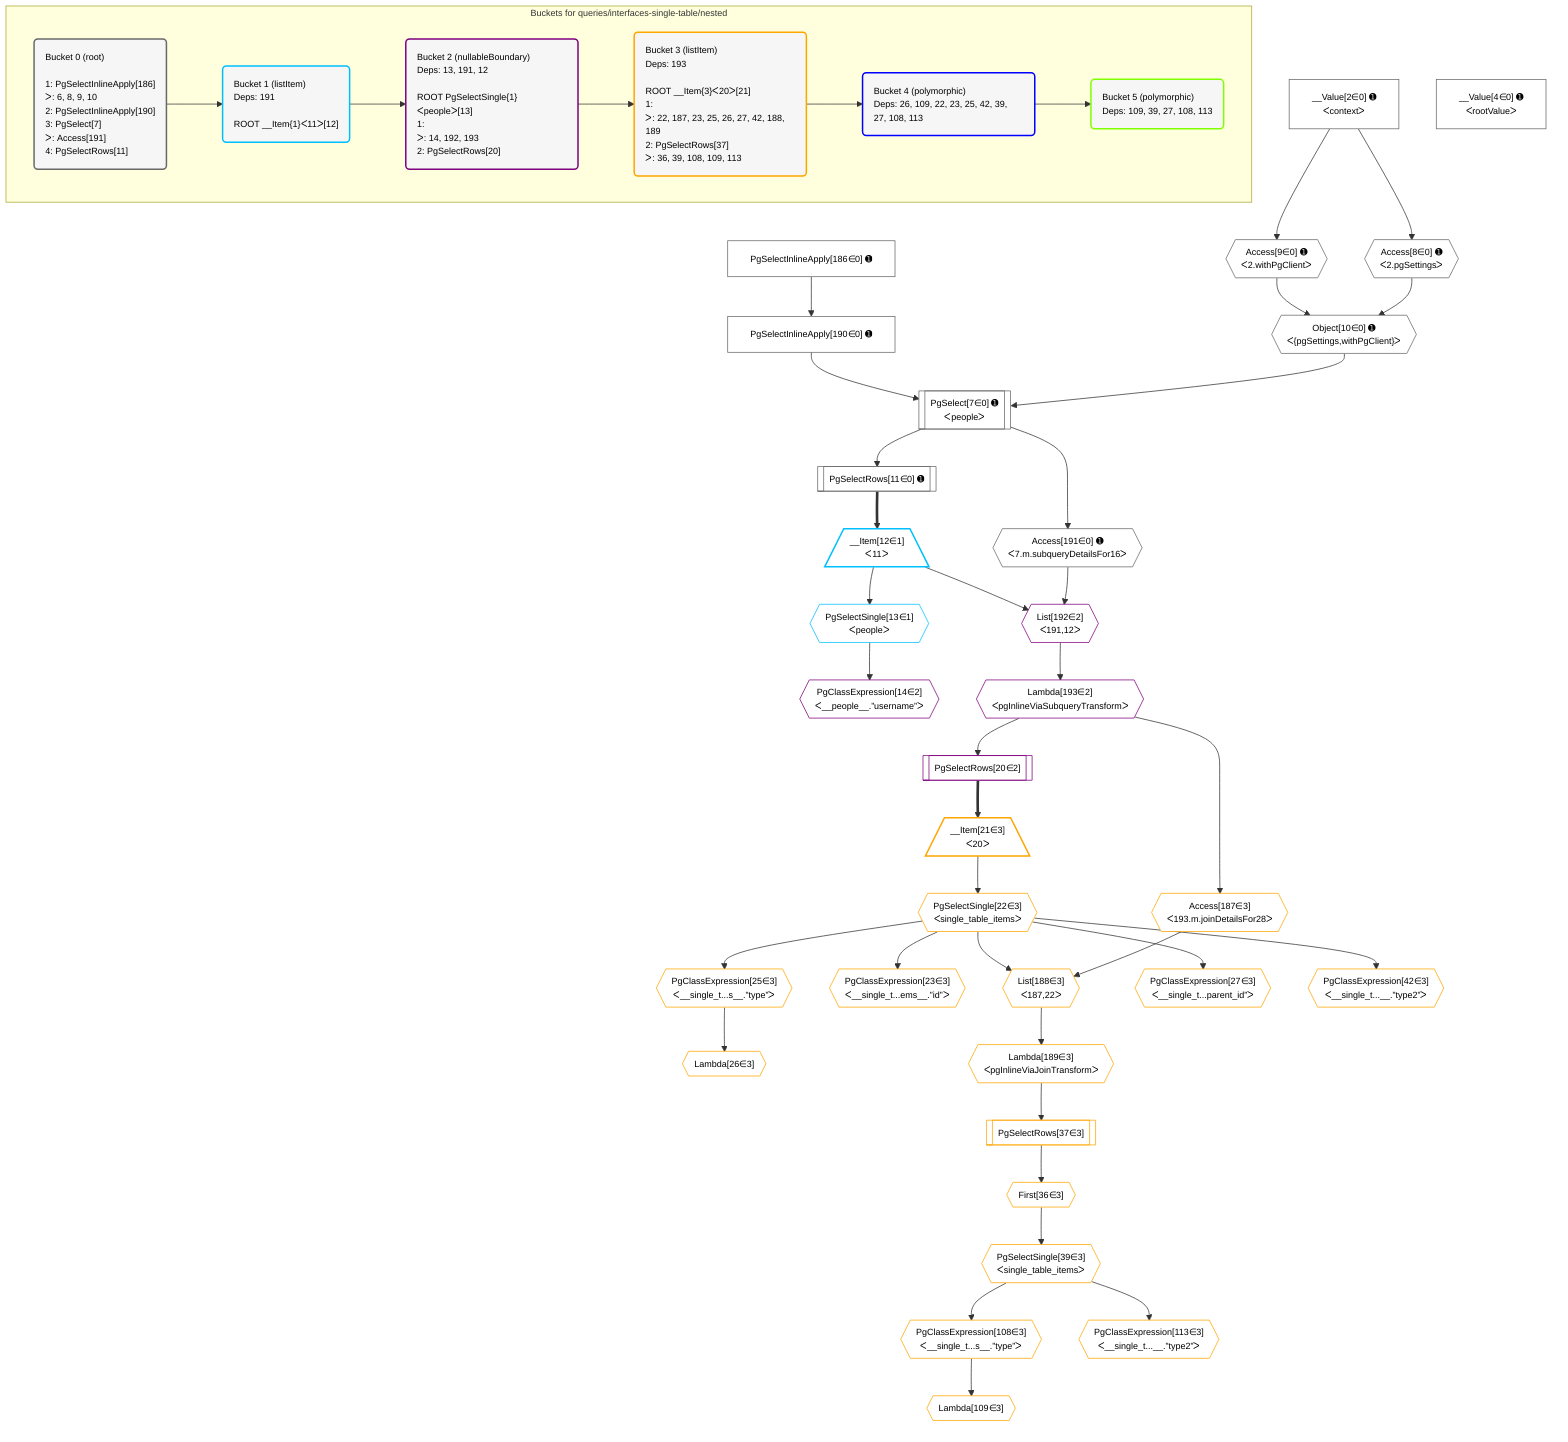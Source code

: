 %%{init: {'themeVariables': { 'fontSize': '12px'}}}%%
graph TD
    classDef path fill:#eee,stroke:#000,color:#000
    classDef plan fill:#fff,stroke-width:1px,color:#000
    classDef itemplan fill:#fff,stroke-width:2px,color:#000
    classDef unbatchedplan fill:#dff,stroke-width:1px,color:#000
    classDef sideeffectplan fill:#fcc,stroke-width:2px,color:#000
    classDef bucket fill:#f6f6f6,color:#000,stroke-width:2px,text-align:left

    subgraph "Buckets for queries/interfaces-single-table/nested"
    Bucket0("Bucket 0 (root)<br /><br />1: PgSelectInlineApply[186]<br />ᐳ: 6, 8, 9, 10<br />2: PgSelectInlineApply[190]<br />3: PgSelect[7]<br />ᐳ: Access[191]<br />4: PgSelectRows[11]"):::bucket
    Bucket1("Bucket 1 (listItem)<br />Deps: 191<br /><br />ROOT __Item{1}ᐸ11ᐳ[12]"):::bucket
    Bucket2("Bucket 2 (nullableBoundary)<br />Deps: 13, 191, 12<br /><br />ROOT PgSelectSingle{1}ᐸpeopleᐳ[13]<br />1: <br />ᐳ: 14, 192, 193<br />2: PgSelectRows[20]"):::bucket
    Bucket3("Bucket 3 (listItem)<br />Deps: 193<br /><br />ROOT __Item{3}ᐸ20ᐳ[21]<br />1: <br />ᐳ: 22, 187, 23, 25, 26, 27, 42, 188, 189<br />2: PgSelectRows[37]<br />ᐳ: 36, 39, 108, 109, 113"):::bucket
    Bucket4("Bucket 4 (polymorphic)<br />Deps: 26, 109, 22, 23, 25, 42, 39, 27, 108, 113"):::bucket
    Bucket5("Bucket 5 (polymorphic)<br />Deps: 109, 39, 27, 108, 113"):::bucket
    end
    Bucket0 --> Bucket1
    Bucket1 --> Bucket2
    Bucket2 --> Bucket3
    Bucket3 --> Bucket4
    Bucket4 --> Bucket5

    %% plan dependencies
    PgSelect7[["PgSelect[7∈0] ➊<br />ᐸpeopleᐳ"]]:::plan
    Object10{{"Object[10∈0] ➊<br />ᐸ{pgSettings,withPgClient}ᐳ"}}:::plan
    PgSelectInlineApply190["PgSelectInlineApply[190∈0] ➊"]:::plan
    Object10 & PgSelectInlineApply190 --> PgSelect7
    PgSelectInlineApply186["PgSelectInlineApply[186∈0] ➊"]:::plan
    PgSelectInlineApply186 --> PgSelectInlineApply190
    Access8{{"Access[8∈0] ➊<br />ᐸ2.pgSettingsᐳ"}}:::plan
    Access9{{"Access[9∈0] ➊<br />ᐸ2.withPgClientᐳ"}}:::plan
    Access8 & Access9 --> Object10
    __Value2["__Value[2∈0] ➊<br />ᐸcontextᐳ"]:::plan
    __Value2 --> Access8
    __Value2 --> Access9
    PgSelectRows11[["PgSelectRows[11∈0] ➊"]]:::plan
    PgSelect7 --> PgSelectRows11
    Access191{{"Access[191∈0] ➊<br />ᐸ7.m.subqueryDetailsFor16ᐳ"}}:::plan
    PgSelect7 --> Access191
    __Value4["__Value[4∈0] ➊<br />ᐸrootValueᐳ"]:::plan
    __Item12[/"__Item[12∈1]<br />ᐸ11ᐳ"\]:::itemplan
    PgSelectRows11 ==> __Item12
    PgSelectSingle13{{"PgSelectSingle[13∈1]<br />ᐸpeopleᐳ"}}:::plan
    __Item12 --> PgSelectSingle13
    List192{{"List[192∈2]<br />ᐸ191,12ᐳ"}}:::plan
    Access191 & __Item12 --> List192
    PgClassExpression14{{"PgClassExpression[14∈2]<br />ᐸ__people__.”username”ᐳ"}}:::plan
    PgSelectSingle13 --> PgClassExpression14
    PgSelectRows20[["PgSelectRows[20∈2]"]]:::plan
    Lambda193{{"Lambda[193∈2]<br />ᐸpgInlineViaSubqueryTransformᐳ"}}:::plan
    Lambda193 --> PgSelectRows20
    List192 --> Lambda193
    List188{{"List[188∈3]<br />ᐸ187,22ᐳ"}}:::plan
    Access187{{"Access[187∈3]<br />ᐸ193.m.joinDetailsFor28ᐳ"}}:::plan
    PgSelectSingle22{{"PgSelectSingle[22∈3]<br />ᐸsingle_table_itemsᐳ"}}:::plan
    Access187 & PgSelectSingle22 --> List188
    __Item21[/"__Item[21∈3]<br />ᐸ20ᐳ"\]:::itemplan
    PgSelectRows20 ==> __Item21
    __Item21 --> PgSelectSingle22
    PgClassExpression23{{"PgClassExpression[23∈3]<br />ᐸ__single_t...ems__.”id”ᐳ"}}:::plan
    PgSelectSingle22 --> PgClassExpression23
    PgClassExpression25{{"PgClassExpression[25∈3]<br />ᐸ__single_t...s__.”type”ᐳ"}}:::plan
    PgSelectSingle22 --> PgClassExpression25
    Lambda26{{"Lambda[26∈3]"}}:::plan
    PgClassExpression25 --> Lambda26
    PgClassExpression27{{"PgClassExpression[27∈3]<br />ᐸ__single_t...parent_id”ᐳ"}}:::plan
    PgSelectSingle22 --> PgClassExpression27
    First36{{"First[36∈3]"}}:::plan
    PgSelectRows37[["PgSelectRows[37∈3]"]]:::plan
    PgSelectRows37 --> First36
    Lambda189{{"Lambda[189∈3]<br />ᐸpgInlineViaJoinTransformᐳ"}}:::plan
    Lambda189 --> PgSelectRows37
    PgSelectSingle39{{"PgSelectSingle[39∈3]<br />ᐸsingle_table_itemsᐳ"}}:::plan
    First36 --> PgSelectSingle39
    PgClassExpression42{{"PgClassExpression[42∈3]<br />ᐸ__single_t...__.”type2”ᐳ"}}:::plan
    PgSelectSingle22 --> PgClassExpression42
    PgClassExpression108{{"PgClassExpression[108∈3]<br />ᐸ__single_t...s__.”type”ᐳ"}}:::plan
    PgSelectSingle39 --> PgClassExpression108
    Lambda109{{"Lambda[109∈3]"}}:::plan
    PgClassExpression108 --> Lambda109
    PgClassExpression113{{"PgClassExpression[113∈3]<br />ᐸ__single_t...__.”type2”ᐳ"}}:::plan
    PgSelectSingle39 --> PgClassExpression113
    Lambda193 --> Access187
    List188 --> Lambda189

    %% define steps
    classDef bucket0 stroke:#696969
    class Bucket0,__Value2,__Value4,PgSelect7,Access8,Access9,Object10,PgSelectRows11,PgSelectInlineApply186,PgSelectInlineApply190,Access191 bucket0
    classDef bucket1 stroke:#00bfff
    class Bucket1,__Item12,PgSelectSingle13 bucket1
    classDef bucket2 stroke:#7f007f
    class Bucket2,PgClassExpression14,PgSelectRows20,List192,Lambda193 bucket2
    classDef bucket3 stroke:#ffa500
    class Bucket3,__Item21,PgSelectSingle22,PgClassExpression23,PgClassExpression25,Lambda26,PgClassExpression27,First36,PgSelectRows37,PgSelectSingle39,PgClassExpression42,PgClassExpression108,Lambda109,PgClassExpression113,Access187,List188,Lambda189 bucket3
    classDef bucket4 stroke:#0000ff
    class Bucket4 bucket4
    classDef bucket5 stroke:#7fff00
    class Bucket5 bucket5